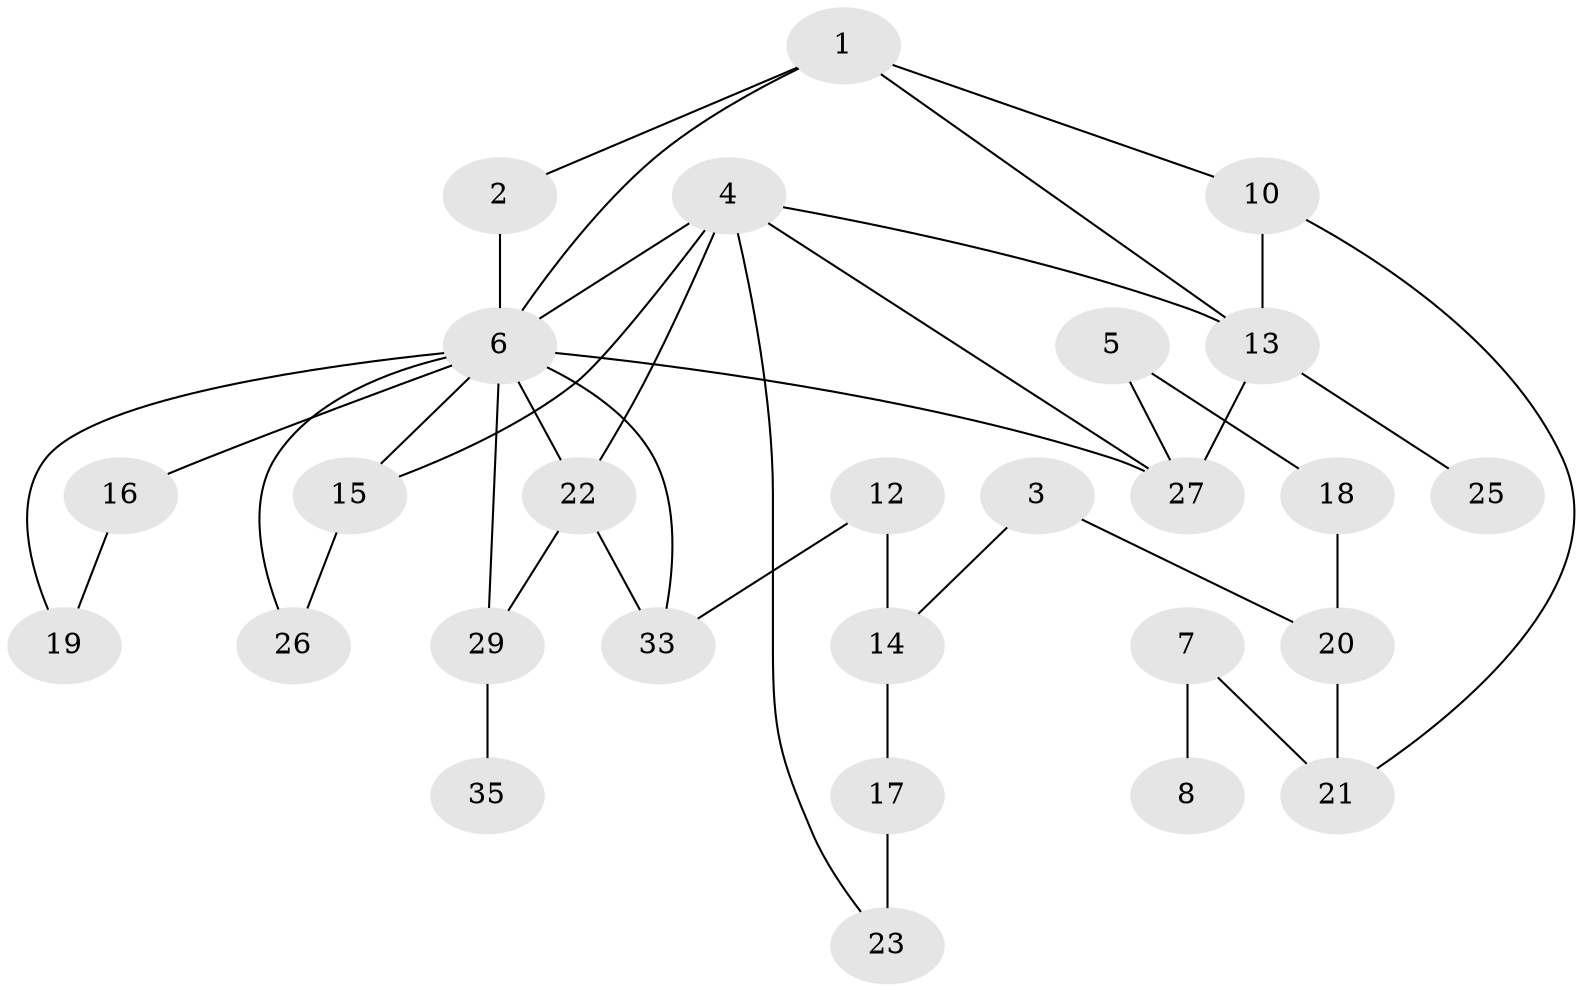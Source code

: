 // original degree distribution, {3: 0.20588235294117646, 2: 0.2647058823529412, 6: 0.029411764705882353, 1: 0.25, 0: 0.10294117647058823, 7: 0.029411764705882353, 4: 0.07352941176470588, 5: 0.04411764705882353}
// Generated by graph-tools (version 1.1) at 2025/33/03/09/25 02:33:28]
// undirected, 27 vertices, 40 edges
graph export_dot {
graph [start="1"]
  node [color=gray90,style=filled];
  1;
  2;
  3;
  4;
  5;
  6;
  7;
  8;
  10;
  12;
  13;
  14;
  15;
  16;
  17;
  18;
  19;
  20;
  21;
  22;
  23;
  25;
  26;
  27;
  29;
  33;
  35;
  1 -- 2 [weight=1.0];
  1 -- 6 [weight=1.0];
  1 -- 10 [weight=1.0];
  1 -- 13 [weight=1.0];
  2 -- 6 [weight=1.0];
  3 -- 14 [weight=1.0];
  3 -- 20 [weight=1.0];
  4 -- 6 [weight=2.0];
  4 -- 13 [weight=1.0];
  4 -- 15 [weight=1.0];
  4 -- 22 [weight=1.0];
  4 -- 23 [weight=1.0];
  4 -- 27 [weight=1.0];
  5 -- 18 [weight=1.0];
  5 -- 27 [weight=1.0];
  6 -- 15 [weight=2.0];
  6 -- 16 [weight=1.0];
  6 -- 19 [weight=1.0];
  6 -- 22 [weight=1.0];
  6 -- 26 [weight=1.0];
  6 -- 27 [weight=1.0];
  6 -- 29 [weight=1.0];
  6 -- 33 [weight=2.0];
  7 -- 8 [weight=1.0];
  7 -- 21 [weight=2.0];
  10 -- 13 [weight=1.0];
  10 -- 21 [weight=1.0];
  12 -- 14 [weight=1.0];
  12 -- 33 [weight=1.0];
  13 -- 25 [weight=1.0];
  13 -- 27 [weight=1.0];
  14 -- 17 [weight=2.0];
  15 -- 26 [weight=1.0];
  16 -- 19 [weight=1.0];
  17 -- 23 [weight=4.0];
  18 -- 20 [weight=1.0];
  20 -- 21 [weight=1.0];
  22 -- 29 [weight=1.0];
  22 -- 33 [weight=1.0];
  29 -- 35 [weight=1.0];
}
